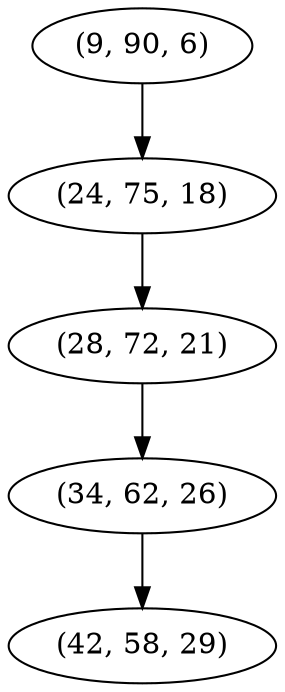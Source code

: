 digraph tree {
    "(9, 90, 6)";
    "(24, 75, 18)";
    "(28, 72, 21)";
    "(34, 62, 26)";
    "(42, 58, 29)";
    "(9, 90, 6)" -> "(24, 75, 18)";
    "(24, 75, 18)" -> "(28, 72, 21)";
    "(28, 72, 21)" -> "(34, 62, 26)";
    "(34, 62, 26)" -> "(42, 58, 29)";
}

